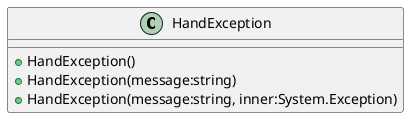 @startuml
class HandException {
    + HandException()
    + HandException(message:string)
    + HandException(message:string, inner:System.Exception)
}
@enduml
